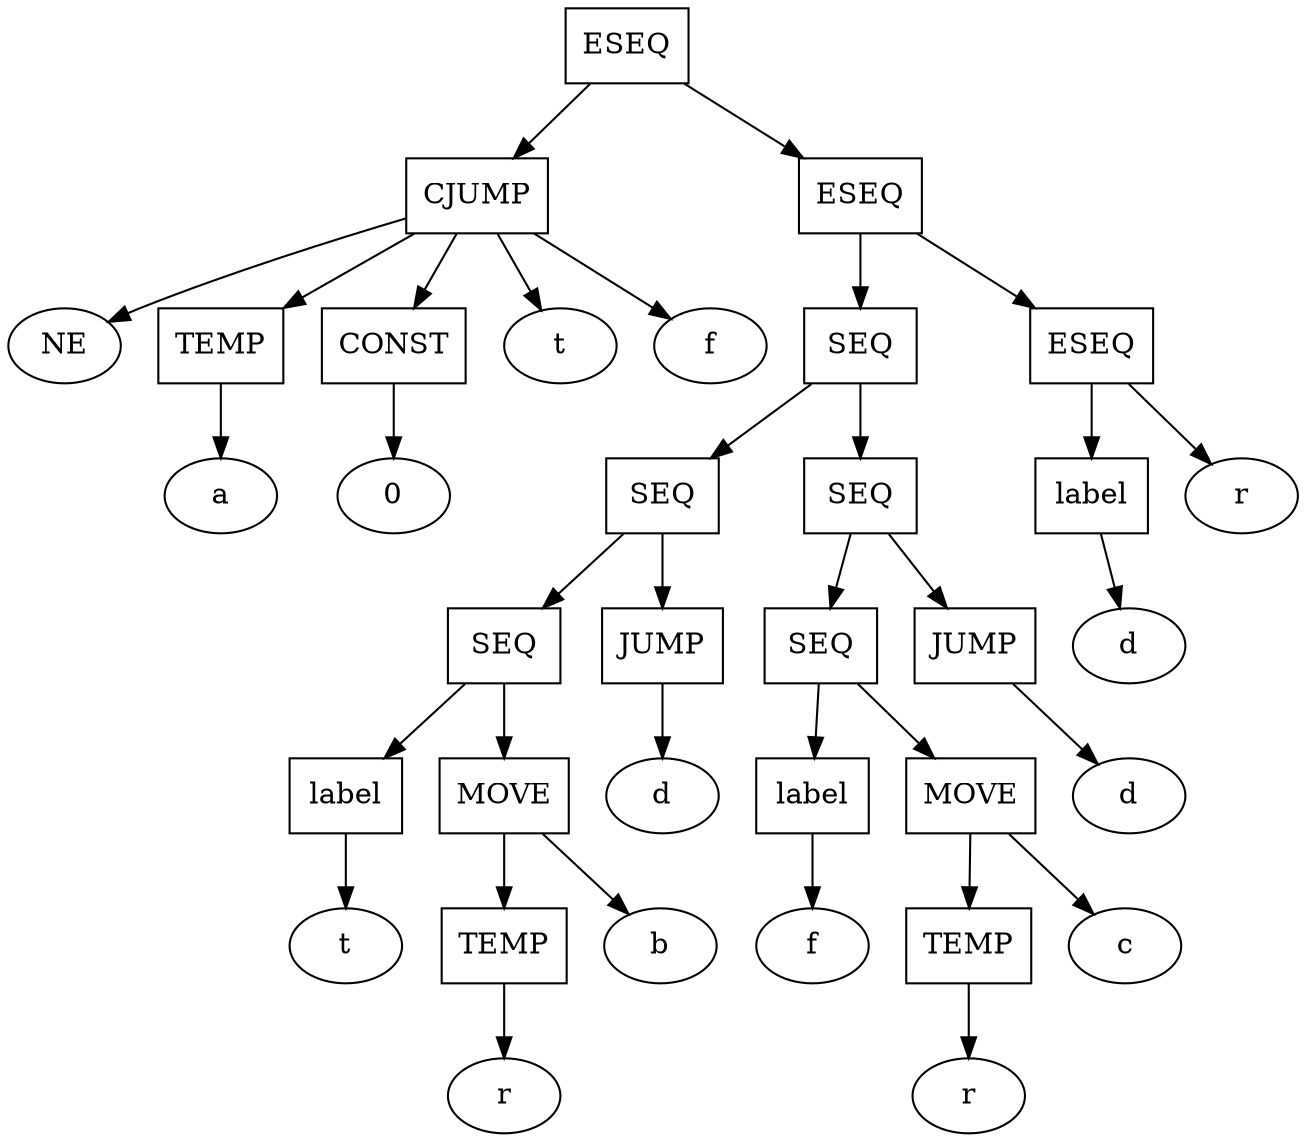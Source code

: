 digraph tree {
    eseq_l0 [shape=box, label="ESEQ"];
    eseq_l0 -> {cjump_l1, eseq_l1};
    cjump_l1 [shape=box, label="CJUMP"];
    cjump_l1 -> {ne_l2, temp_l2, const_l2, t_l2, f_l2};
    eseq_l1 [shape=box, label="ESEQ"];
    eseq_l1 -> {seq_l2, eseq_l2};
    ne_l2 [label="NE"];
    temp_l2 [shape=box, label="TEMP"];
    temp_l2 -> a;
    const_l2 -> zero;
    zero [label="0"]
    const_l2 [shape=box, label="CONST"];
    t_l2 [label="t"];
    f_l2 [label="f"];
    seq_l2 [shape=box, label="SEQ"];
    seq_l2 -> {seq_l31, seq_l32};
    eseq_l2 [shape=box, label="ESEQ"];
    eseq_l2 -> {label_l3, r_l3};
    seq_l31 [shape=box, label="SEQ"];
    seq_l31 -> {seq_l41, jump_l41};
    seq_l32 [shape=box, label="SEQ"];
    seq_l32 -> {seq_l42, jump_l42};
    label_l3 [shape=box, label="label"];
    label_l3 -> d_l4;
    d_l4 [label="d"];
    r_l3 [label="r"];
    seq_l41 [shape=box, label="SEQ"];
    seq_l41 -> {label_l51, move_l51};
    jump_l41 [shape=box, label="JUMP"];
    jump_l41 -> d_l51;
    seq_l42 [shape=box, label="SEQ"];
    seq_l42 -> {label_l52, move_l52};
    jump_l42 [shape=box, label="JUMP"];
    jump_l42 -> d_l52;
    label_l51 [shape=box, label="label"];
    label_l51 -> t_l6;
    move_l51 [shape=box, label="MOVE"];
    move_l51 -> {temp_l61, b_l61};
    d_l51 [label="d"];
    label_l52 [shape=box, label="label"];
    label_l52 -> f
    move_l52 [shape=box, label="MOVE"];
    move_l52 -> {temp_l62, c_l62};
    d_l52 [label="d"];
    t_l6 [label="t"];
    temp_l61 [shape=box, label="TEMP"];
    temp_l61 -> r_l71;
    b_l61 [label="b"];
    temp_l62 [shape=box, label="TEMP"];
    temp_l62 -> r_l72;
    c_l62 [label="c"];
    r_l71 [label="r"];
    r_l72 [label="r"];
}
